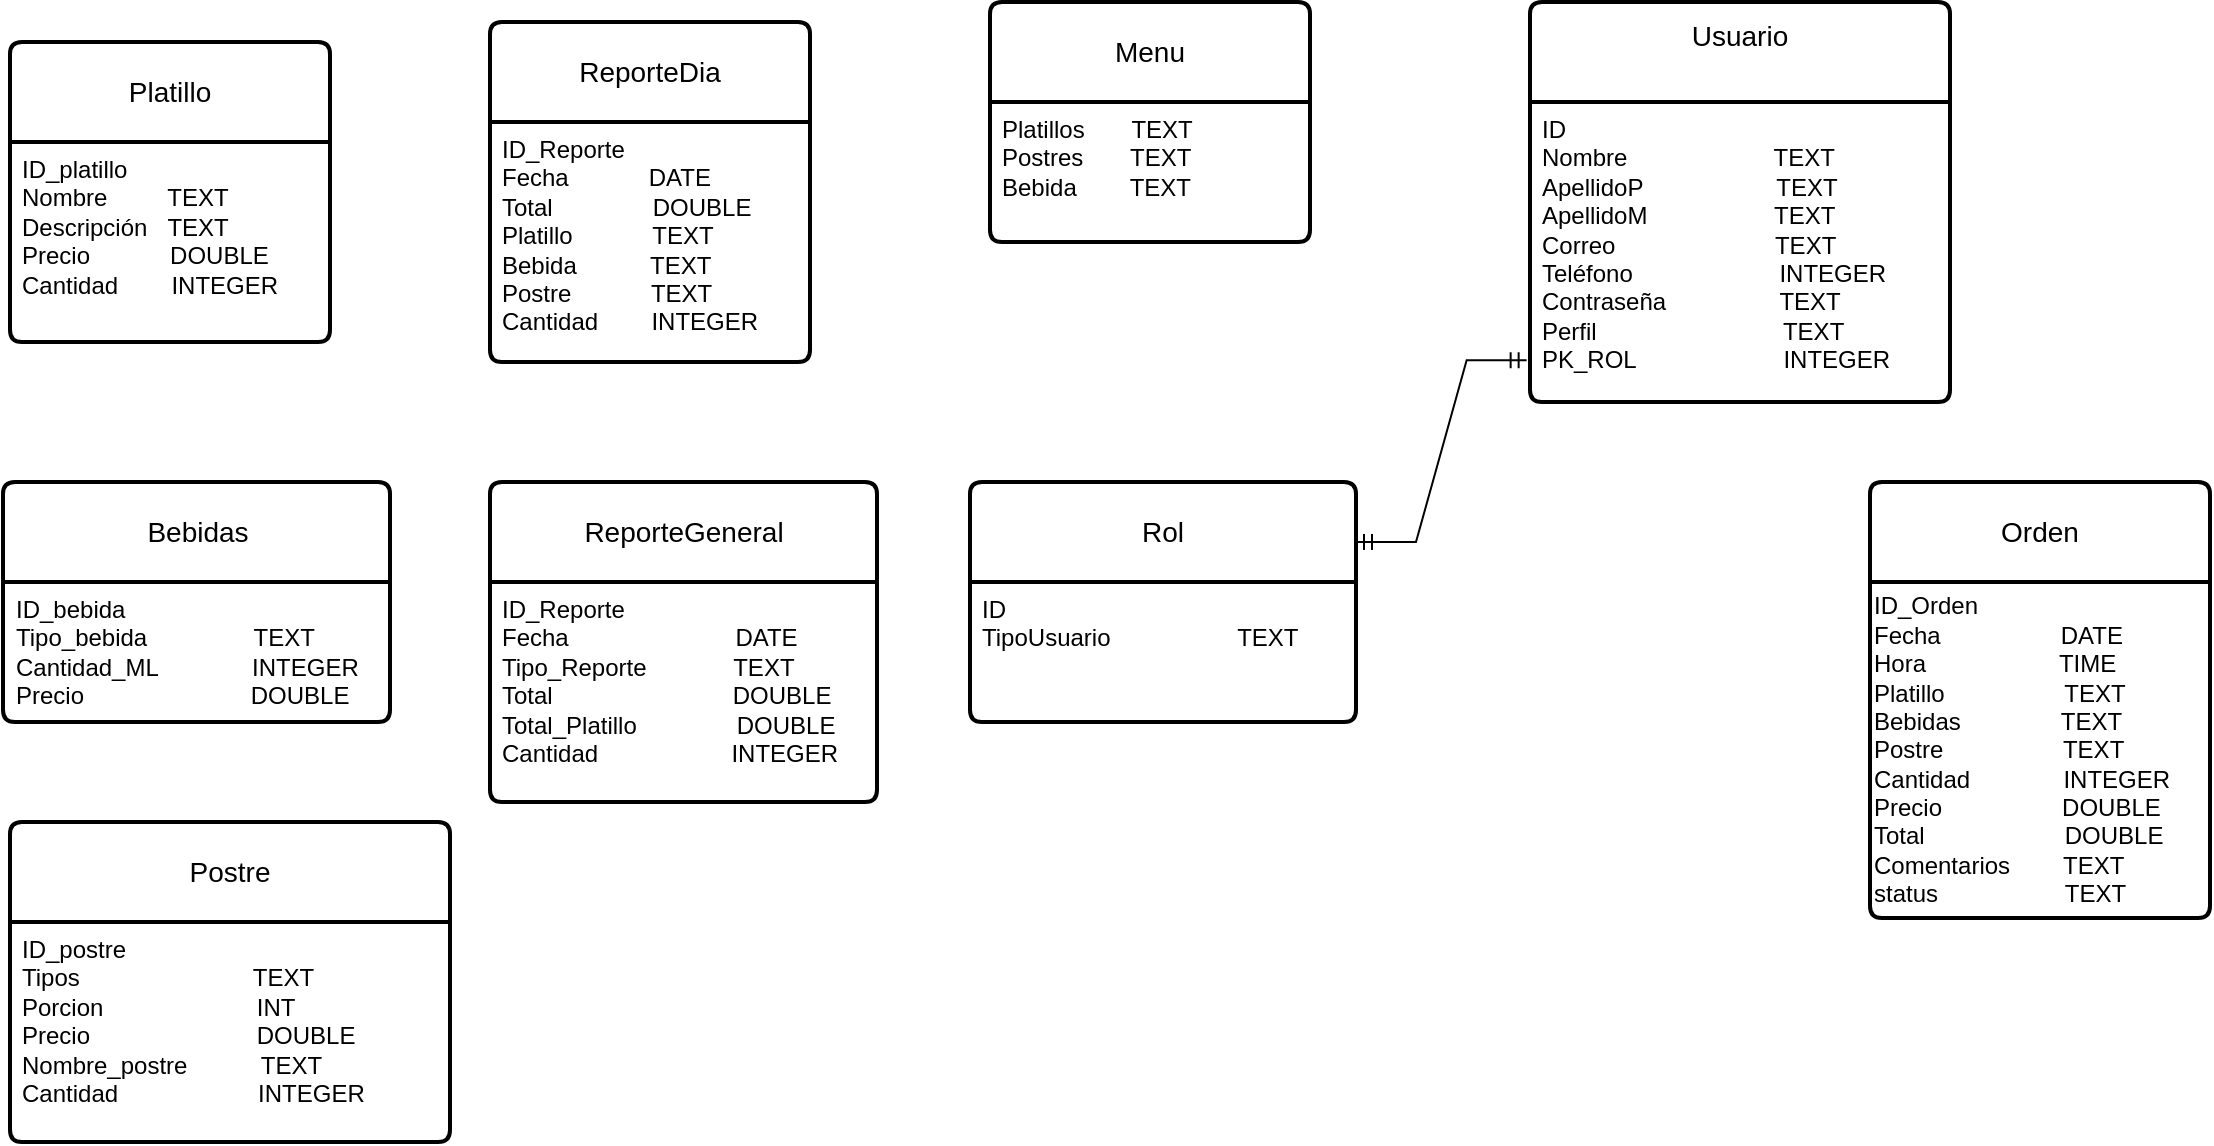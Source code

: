 <mxfile version="26.2.14">
  <diagram name="Página-1" id="h7LUN1vNj84Fv_pHa3Pm">
    <mxGraphModel dx="979" dy="438" grid="1" gridSize="10" guides="1" tooltips="1" connect="1" arrows="1" fold="1" page="1" pageScale="1" pageWidth="827" pageHeight="1169" math="0" shadow="0">
      <root>
        <mxCell id="0" />
        <mxCell id="1" parent="0" />
        <mxCell id="UgrekTySW67cZ93FWNIJ-5" value="Platillo" style="swimlane;childLayout=stackLayout;horizontal=1;startSize=50;horizontalStack=0;rounded=1;fontSize=14;fontStyle=0;strokeWidth=2;resizeParent=0;resizeLast=1;shadow=0;dashed=0;align=center;arcSize=4;whiteSpace=wrap;html=1;" vertex="1" parent="1">
          <mxGeometry x="160" y="90" width="160" height="150" as="geometry" />
        </mxCell>
        <mxCell id="UgrekTySW67cZ93FWNIJ-6" value="ID_platillo&lt;div&gt;&lt;div&gt;Nombre&amp;nbsp; &amp;nbsp; &amp;nbsp; &amp;nbsp; &amp;nbsp;TEXT&lt;/div&gt;&lt;div&gt;Descripción&amp;nbsp; &amp;nbsp;TEXT&lt;/div&gt;&lt;div&gt;Precio&amp;nbsp; &amp;nbsp; &amp;nbsp; &amp;nbsp; &amp;nbsp; &amp;nbsp; DOUBLE&lt;/div&gt;&lt;div&gt;Cantidad&amp;nbsp; &amp;nbsp; &amp;nbsp; &amp;nbsp; INTEGER&lt;/div&gt;&lt;/div&gt;" style="align=left;strokeColor=none;fillColor=none;spacingLeft=4;spacingRight=4;fontSize=12;verticalAlign=top;resizable=0;rotatable=0;part=1;html=1;whiteSpace=wrap;" vertex="1" parent="UgrekTySW67cZ93FWNIJ-5">
          <mxGeometry y="50" width="160" height="100" as="geometry" />
        </mxCell>
        <mxCell id="UgrekTySW67cZ93FWNIJ-7" value="&lt;div&gt;ReporteDia&lt;/div&gt;" style="swimlane;childLayout=stackLayout;horizontal=1;startSize=50;horizontalStack=0;rounded=1;fontSize=14;fontStyle=0;strokeWidth=2;resizeParent=0;resizeLast=1;shadow=0;dashed=0;align=center;arcSize=4;whiteSpace=wrap;html=1;" vertex="1" parent="1">
          <mxGeometry x="400" y="80" width="160" height="170" as="geometry" />
        </mxCell>
        <mxCell id="UgrekTySW67cZ93FWNIJ-8" value="ID_Reporte&lt;div&gt;Fecha&amp;nbsp; &amp;nbsp; &amp;nbsp; &amp;nbsp; &amp;nbsp; &amp;nbsp; DATE&amp;nbsp;&lt;/div&gt;&lt;div&gt;Total&amp;nbsp; &amp;nbsp; &amp;nbsp; &amp;nbsp; &amp;nbsp; &amp;nbsp; &amp;nbsp; &amp;nbsp;DOUBLE&lt;/div&gt;&lt;div&gt;Platillo&amp;nbsp; &amp;nbsp; &amp;nbsp; &amp;nbsp; &amp;nbsp; &amp;nbsp; TEXT&lt;/div&gt;&lt;div&gt;Bebida&amp;nbsp; &amp;nbsp; &amp;nbsp; &amp;nbsp; &amp;nbsp; &amp;nbsp;TEXT&lt;/div&gt;&lt;div&gt;Postre&amp;nbsp; &amp;nbsp; &amp;nbsp; &amp;nbsp; &amp;nbsp; &amp;nbsp; TEXT&lt;/div&gt;&lt;div&gt;Cantidad&amp;nbsp; &amp;nbsp; &amp;nbsp; &amp;nbsp; INTEGER&lt;/div&gt;" style="align=left;strokeColor=none;fillColor=none;spacingLeft=4;spacingRight=4;fontSize=12;verticalAlign=top;resizable=0;rotatable=0;part=1;html=1;whiteSpace=wrap;" vertex="1" parent="UgrekTySW67cZ93FWNIJ-7">
          <mxGeometry y="50" width="160" height="120" as="geometry" />
        </mxCell>
        <mxCell id="UgrekTySW67cZ93FWNIJ-9" value="&lt;div&gt;Menu&lt;/div&gt;" style="swimlane;childLayout=stackLayout;horizontal=1;startSize=50;horizontalStack=0;rounded=1;fontSize=14;fontStyle=0;strokeWidth=2;resizeParent=0;resizeLast=1;shadow=0;dashed=0;align=center;arcSize=4;whiteSpace=wrap;html=1;" vertex="1" parent="1">
          <mxGeometry x="650" y="70" width="160" height="120" as="geometry" />
        </mxCell>
        <mxCell id="UgrekTySW67cZ93FWNIJ-10" value="Platillos&amp;nbsp; &amp;nbsp; &amp;nbsp; &amp;nbsp;TEXT&lt;div&gt;Postres&amp;nbsp; &amp;nbsp; &amp;nbsp; &amp;nbsp;TEXT&lt;/div&gt;&lt;div&gt;Bebida&amp;nbsp; &amp;nbsp; &amp;nbsp; &amp;nbsp; TEXT&lt;/div&gt;" style="align=left;strokeColor=none;fillColor=none;spacingLeft=4;spacingRight=4;fontSize=12;verticalAlign=top;resizable=0;rotatable=0;part=1;html=1;whiteSpace=wrap;" vertex="1" parent="UgrekTySW67cZ93FWNIJ-9">
          <mxGeometry y="50" width="160" height="70" as="geometry" />
        </mxCell>
        <mxCell id="UgrekTySW67cZ93FWNIJ-11" value="Bebidas" style="swimlane;childLayout=stackLayout;horizontal=1;startSize=50;horizontalStack=0;rounded=1;fontSize=14;fontStyle=0;strokeWidth=2;resizeParent=0;resizeLast=1;shadow=0;dashed=0;align=center;arcSize=4;whiteSpace=wrap;html=1;" vertex="1" parent="1">
          <mxGeometry x="156.5" y="310" width="193.5" height="120" as="geometry" />
        </mxCell>
        <mxCell id="UgrekTySW67cZ93FWNIJ-12" value="ID_bebida&amp;nbsp; &amp;nbsp; &amp;nbsp; &amp;nbsp; &amp;nbsp; &amp;nbsp; &amp;nbsp; &amp;nbsp; &amp;nbsp; &amp;nbsp;&lt;div&gt;Tipo_bebida&amp;nbsp; &amp;nbsp; &amp;nbsp; &amp;nbsp; &amp;nbsp; &amp;nbsp; &amp;nbsp; &amp;nbsp; TEXT&lt;/div&gt;&lt;div&gt;Cantidad_ML&amp;nbsp; &amp;nbsp; &amp;nbsp; &amp;nbsp; &amp;nbsp; &amp;nbsp; &amp;nbsp; INTEGER&lt;/div&gt;&lt;div&gt;Precio&amp;nbsp; &amp;nbsp; &amp;nbsp; &amp;nbsp; &amp;nbsp; &amp;nbsp; &amp;nbsp; &amp;nbsp; &amp;nbsp; &amp;nbsp; &amp;nbsp; &amp;nbsp; &amp;nbsp;DOUBLE&lt;/div&gt;&lt;div&gt;&lt;br&gt;&lt;/div&gt;" style="align=left;strokeColor=none;fillColor=none;spacingLeft=4;spacingRight=4;fontSize=12;verticalAlign=top;resizable=0;rotatable=0;part=1;html=1;whiteSpace=wrap;" vertex="1" parent="UgrekTySW67cZ93FWNIJ-11">
          <mxGeometry y="50" width="193.5" height="70" as="geometry" />
        </mxCell>
        <mxCell id="UgrekTySW67cZ93FWNIJ-20" value="ReporteGeneral" style="swimlane;childLayout=stackLayout;horizontal=1;startSize=50;horizontalStack=0;rounded=1;fontSize=14;fontStyle=0;strokeWidth=2;resizeParent=0;resizeLast=1;shadow=0;dashed=0;align=center;arcSize=4;whiteSpace=wrap;html=1;" vertex="1" parent="1">
          <mxGeometry x="400" y="310" width="193.5" height="160" as="geometry" />
        </mxCell>
        <mxCell id="UgrekTySW67cZ93FWNIJ-21" value="&lt;div&gt;ID_Reporte&lt;/div&gt;&lt;div&gt;Fecha&amp;nbsp; &amp;nbsp; &amp;nbsp; &amp;nbsp; &amp;nbsp; &amp;nbsp; &amp;nbsp; &amp;nbsp; &amp;nbsp; &amp;nbsp; &amp;nbsp; &amp;nbsp; &amp;nbsp;DATE&lt;/div&gt;&lt;div&gt;Tipo_Reporte&amp;nbsp; &amp;nbsp; &amp;nbsp; &amp;nbsp; &amp;nbsp; &amp;nbsp; &amp;nbsp;TEXT&lt;/div&gt;&lt;div&gt;Total&amp;nbsp; &amp;nbsp; &amp;nbsp; &amp;nbsp; &amp;nbsp; &amp;nbsp; &amp;nbsp; &amp;nbsp; &amp;nbsp; &amp;nbsp; &amp;nbsp; &amp;nbsp; &amp;nbsp; &amp;nbsp;DOUBLE&lt;/div&gt;&lt;div&gt;Total_Platillo&amp;nbsp; &amp;nbsp; &amp;nbsp; &amp;nbsp; &amp;nbsp; &amp;nbsp; &amp;nbsp; &amp;nbsp;DOUBLE&lt;/div&gt;&lt;div&gt;Cantidad&amp;nbsp; &amp;nbsp; &amp;nbsp; &amp;nbsp; &amp;nbsp; &amp;nbsp; &amp;nbsp; &amp;nbsp; &amp;nbsp; &amp;nbsp; INTEGER&lt;/div&gt;" style="align=left;strokeColor=none;fillColor=none;spacingLeft=4;spacingRight=4;fontSize=12;verticalAlign=top;resizable=0;rotatable=0;part=1;html=1;whiteSpace=wrap;" vertex="1" parent="UgrekTySW67cZ93FWNIJ-20">
          <mxGeometry y="50" width="193.5" height="110" as="geometry" />
        </mxCell>
        <mxCell id="UgrekTySW67cZ93FWNIJ-22" value="Rol" style="swimlane;childLayout=stackLayout;horizontal=1;startSize=50;horizontalStack=0;rounded=1;fontSize=14;fontStyle=0;strokeWidth=2;resizeParent=0;resizeLast=1;shadow=0;dashed=0;align=center;arcSize=4;whiteSpace=wrap;html=1;" vertex="1" parent="1">
          <mxGeometry x="640" y="310" width="193" height="120" as="geometry" />
        </mxCell>
        <mxCell id="UgrekTySW67cZ93FWNIJ-23" value="ID&lt;div&gt;&lt;span style=&quot;background-color: transparent; color: light-dark(rgb(0, 0, 0), rgb(255, 255, 255));&quot;&gt;TipoUsuario&amp;nbsp; &amp;nbsp; &amp;nbsp; &amp;nbsp; &amp;nbsp; &amp;nbsp; &amp;nbsp; &amp;nbsp; &amp;nbsp; &amp;nbsp;TEXT&lt;/span&gt;&lt;/div&gt;" style="align=left;strokeColor=none;fillColor=none;spacingLeft=4;spacingRight=4;fontSize=12;verticalAlign=top;resizable=0;rotatable=0;part=1;html=1;whiteSpace=wrap;" vertex="1" parent="UgrekTySW67cZ93FWNIJ-22">
          <mxGeometry y="50" width="193" height="70" as="geometry" />
        </mxCell>
        <mxCell id="UgrekTySW67cZ93FWNIJ-25" value="Usuario&lt;div&gt;&lt;br&gt;&lt;/div&gt;" style="swimlane;childLayout=stackLayout;horizontal=1;startSize=50;horizontalStack=0;rounded=1;fontSize=14;fontStyle=0;strokeWidth=2;resizeParent=0;resizeLast=1;shadow=0;dashed=0;align=center;arcSize=4;whiteSpace=wrap;html=1;" vertex="1" parent="1">
          <mxGeometry x="920" y="70" width="210" height="200" as="geometry" />
        </mxCell>
        <mxCell id="UgrekTySW67cZ93FWNIJ-26" value="ID&lt;div&gt;Nombre&amp;nbsp; &amp;nbsp; &amp;nbsp; &amp;nbsp; &amp;nbsp; &amp;nbsp; &amp;nbsp; &amp;nbsp; &amp;nbsp; &amp;nbsp; &amp;nbsp; TEXT&lt;/div&gt;&lt;div&gt;ApellidoP&amp;nbsp; &amp;nbsp; &amp;nbsp; &amp;nbsp; &amp;nbsp; &amp;nbsp; &amp;nbsp; &amp;nbsp; &amp;nbsp; &amp;nbsp; TEXT&lt;/div&gt;&lt;div&gt;ApellidoM&amp;nbsp; &amp;nbsp; &amp;nbsp; &amp;nbsp; &amp;nbsp; &amp;nbsp; &amp;nbsp; &amp;nbsp; &amp;nbsp; &amp;nbsp;TEXT&lt;/div&gt;&lt;div&gt;Correo&amp;nbsp; &amp;nbsp; &amp;nbsp; &amp;nbsp; &amp;nbsp; &amp;nbsp; &amp;nbsp; &amp;nbsp; &amp;nbsp; &amp;nbsp; &amp;nbsp; &amp;nbsp; TEXT&lt;/div&gt;&lt;div&gt;Teléfono&amp;nbsp; &amp;nbsp; &amp;nbsp; &amp;nbsp; &amp;nbsp; &amp;nbsp; &amp;nbsp; &amp;nbsp; &amp;nbsp; &amp;nbsp; &amp;nbsp; INTEGER&lt;/div&gt;&lt;div&gt;Contraseña&amp;nbsp; &amp;nbsp; &amp;nbsp; &amp;nbsp; &amp;nbsp; &amp;nbsp; &amp;nbsp; &amp;nbsp; &amp;nbsp;TEXT&lt;/div&gt;&lt;div&gt;Perfil&amp;nbsp; &amp;nbsp; &amp;nbsp; &amp;nbsp; &amp;nbsp; &amp;nbsp; &amp;nbsp; &amp;nbsp; &amp;nbsp; &amp;nbsp; &amp;nbsp; &amp;nbsp; &amp;nbsp; &amp;nbsp; TEXT&lt;/div&gt;&lt;div&gt;PK_ROL&amp;nbsp; &amp;nbsp; &amp;nbsp; &amp;nbsp; &amp;nbsp; &amp;nbsp; &amp;nbsp; &amp;nbsp; &amp;nbsp; &amp;nbsp; &amp;nbsp; INTEGER&lt;/div&gt;&lt;div&gt;&lt;br&gt;&lt;/div&gt;" style="align=left;strokeColor=none;fillColor=none;spacingLeft=4;spacingRight=4;fontSize=12;verticalAlign=top;resizable=0;rotatable=0;part=1;html=1;whiteSpace=wrap;" vertex="1" parent="UgrekTySW67cZ93FWNIJ-25">
          <mxGeometry y="50" width="210" height="150" as="geometry" />
        </mxCell>
        <mxCell id="UgrekTySW67cZ93FWNIJ-27" value="&lt;div&gt;Orden&lt;/div&gt;" style="swimlane;childLayout=stackLayout;horizontal=1;startSize=50;horizontalStack=0;rounded=1;fontSize=14;fontStyle=0;strokeWidth=2;resizeParent=0;resizeLast=1;shadow=0;dashed=0;align=center;arcSize=4;whiteSpace=wrap;html=1;" vertex="1" parent="1">
          <mxGeometry x="1090" y="310" width="170" height="218" as="geometry">
            <mxRectangle x="640" y="420" width="80" height="50" as="alternateBounds" />
          </mxGeometry>
        </mxCell>
        <mxCell id="UgrekTySW67cZ93FWNIJ-28" value="ID_Orden&lt;div&gt;Fecha&amp;nbsp; &amp;nbsp; &amp;nbsp; &amp;nbsp; &amp;nbsp; &amp;nbsp; &amp;nbsp; &amp;nbsp; &amp;nbsp; DATE&lt;/div&gt;&lt;div&gt;Hora&amp;nbsp; &amp;nbsp; &amp;nbsp; &amp;nbsp; &amp;nbsp; &amp;nbsp; &amp;nbsp; &amp;nbsp; &amp;nbsp; &amp;nbsp; TIME&lt;/div&gt;&lt;div&gt;Platillo&amp;nbsp; &amp;nbsp; &amp;nbsp; &amp;nbsp; &amp;nbsp; &amp;nbsp; &amp;nbsp; &amp;nbsp; &amp;nbsp; TEXT&lt;/div&gt;&lt;div&gt;Bebidas&amp;nbsp; &amp;nbsp; &amp;nbsp; &amp;nbsp; &amp;nbsp; &amp;nbsp; &amp;nbsp; &amp;nbsp;TEXT&lt;/div&gt;&lt;div&gt;Postre&amp;nbsp; &amp;nbsp; &amp;nbsp; &amp;nbsp; &amp;nbsp; &amp;nbsp; &amp;nbsp; &amp;nbsp; &amp;nbsp; TEXT&lt;/div&gt;&lt;div&gt;Cantidad&amp;nbsp; &amp;nbsp; &amp;nbsp; &amp;nbsp; &amp;nbsp; &amp;nbsp; &amp;nbsp; INTEGER&lt;/div&gt;&lt;div&gt;Precio&amp;nbsp; &amp;nbsp; &amp;nbsp; &amp;nbsp; &amp;nbsp; &amp;nbsp; &amp;nbsp; &amp;nbsp; &amp;nbsp; DOUBLE&lt;/div&gt;&lt;div&gt;Total&amp;nbsp; &amp;nbsp; &amp;nbsp; &amp;nbsp; &amp;nbsp; &amp;nbsp; &amp;nbsp; &amp;nbsp; &amp;nbsp; &amp;nbsp; &amp;nbsp;DOUBLE&lt;/div&gt;&lt;div&gt;Comentarios&amp;nbsp; &amp;nbsp; &amp;nbsp; &amp;nbsp; TEXT&lt;/div&gt;&lt;div&gt;status&amp;nbsp; &amp;nbsp; &amp;nbsp; &amp;nbsp; &amp;nbsp; &amp;nbsp; &amp;nbsp; &amp;nbsp; &amp;nbsp; &amp;nbsp;TEXT&lt;/div&gt;" style="text;html=1;align=left;verticalAlign=middle;resizable=0;points=[];autosize=1;strokeColor=none;fillColor=none;" vertex="1" parent="UgrekTySW67cZ93FWNIJ-27">
          <mxGeometry y="50" width="170" height="168" as="geometry" />
        </mxCell>
        <mxCell id="UgrekTySW67cZ93FWNIJ-30" value="&lt;div&gt;Postre&lt;/div&gt;" style="swimlane;childLayout=stackLayout;horizontal=1;startSize=50;horizontalStack=0;rounded=1;fontSize=14;fontStyle=0;strokeWidth=2;resizeParent=0;resizeLast=1;shadow=0;dashed=0;align=center;arcSize=4;whiteSpace=wrap;html=1;" vertex="1" parent="1">
          <mxGeometry x="160" y="480" width="220" height="160" as="geometry" />
        </mxCell>
        <mxCell id="UgrekTySW67cZ93FWNIJ-31" value="ID_postre&lt;div&gt;Tipos&amp;nbsp; &amp;nbsp; &amp;nbsp; &amp;nbsp; &amp;nbsp; &amp;nbsp; &amp;nbsp; &amp;nbsp; &amp;nbsp; &amp;nbsp; &amp;nbsp; &amp;nbsp; &amp;nbsp; TEXT&lt;/div&gt;&lt;div&gt;Porcion&amp;nbsp; &amp;nbsp; &amp;nbsp; &amp;nbsp; &amp;nbsp; &amp;nbsp; &amp;nbsp; &amp;nbsp; &amp;nbsp; &amp;nbsp; &amp;nbsp; &amp;nbsp;INT&lt;/div&gt;&lt;div&gt;Precio&amp;nbsp; &amp;nbsp; &amp;nbsp; &amp;nbsp; &amp;nbsp; &amp;nbsp; &amp;nbsp; &amp;nbsp; &amp;nbsp; &amp;nbsp; &amp;nbsp; &amp;nbsp; &amp;nbsp;DOUBLE&lt;/div&gt;&lt;div&gt;Nombre_postre&amp;nbsp; &amp;nbsp; &amp;nbsp; &amp;nbsp; &amp;nbsp; &amp;nbsp;TEXT&lt;/div&gt;&lt;div&gt;Cantidad&amp;nbsp; &amp;nbsp; &amp;nbsp; &amp;nbsp; &amp;nbsp; &amp;nbsp; &amp;nbsp; &amp;nbsp; &amp;nbsp; &amp;nbsp; &amp;nbsp;INTEGER&lt;/div&gt;" style="align=left;strokeColor=none;fillColor=none;spacingLeft=4;spacingRight=4;fontSize=12;verticalAlign=top;resizable=0;rotatable=0;part=1;html=1;whiteSpace=wrap;" vertex="1" parent="UgrekTySW67cZ93FWNIJ-30">
          <mxGeometry y="50" width="220" height="110" as="geometry" />
        </mxCell>
        <mxCell id="UgrekTySW67cZ93FWNIJ-32" value="" style="edgeStyle=entityRelationEdgeStyle;fontSize=12;html=1;endArrow=ERmandOne;startArrow=ERmandOne;rounded=0;exitX=1;exitY=0.25;exitDx=0;exitDy=0;entryX=-0.008;entryY=0.861;entryDx=0;entryDy=0;entryPerimeter=0;" edge="1" parent="1" source="UgrekTySW67cZ93FWNIJ-22" target="UgrekTySW67cZ93FWNIJ-26">
          <mxGeometry width="100" height="100" relative="1" as="geometry">
            <mxPoint x="880" y="320" as="sourcePoint" />
            <mxPoint x="980" y="220" as="targetPoint" />
          </mxGeometry>
        </mxCell>
      </root>
    </mxGraphModel>
  </diagram>
</mxfile>
